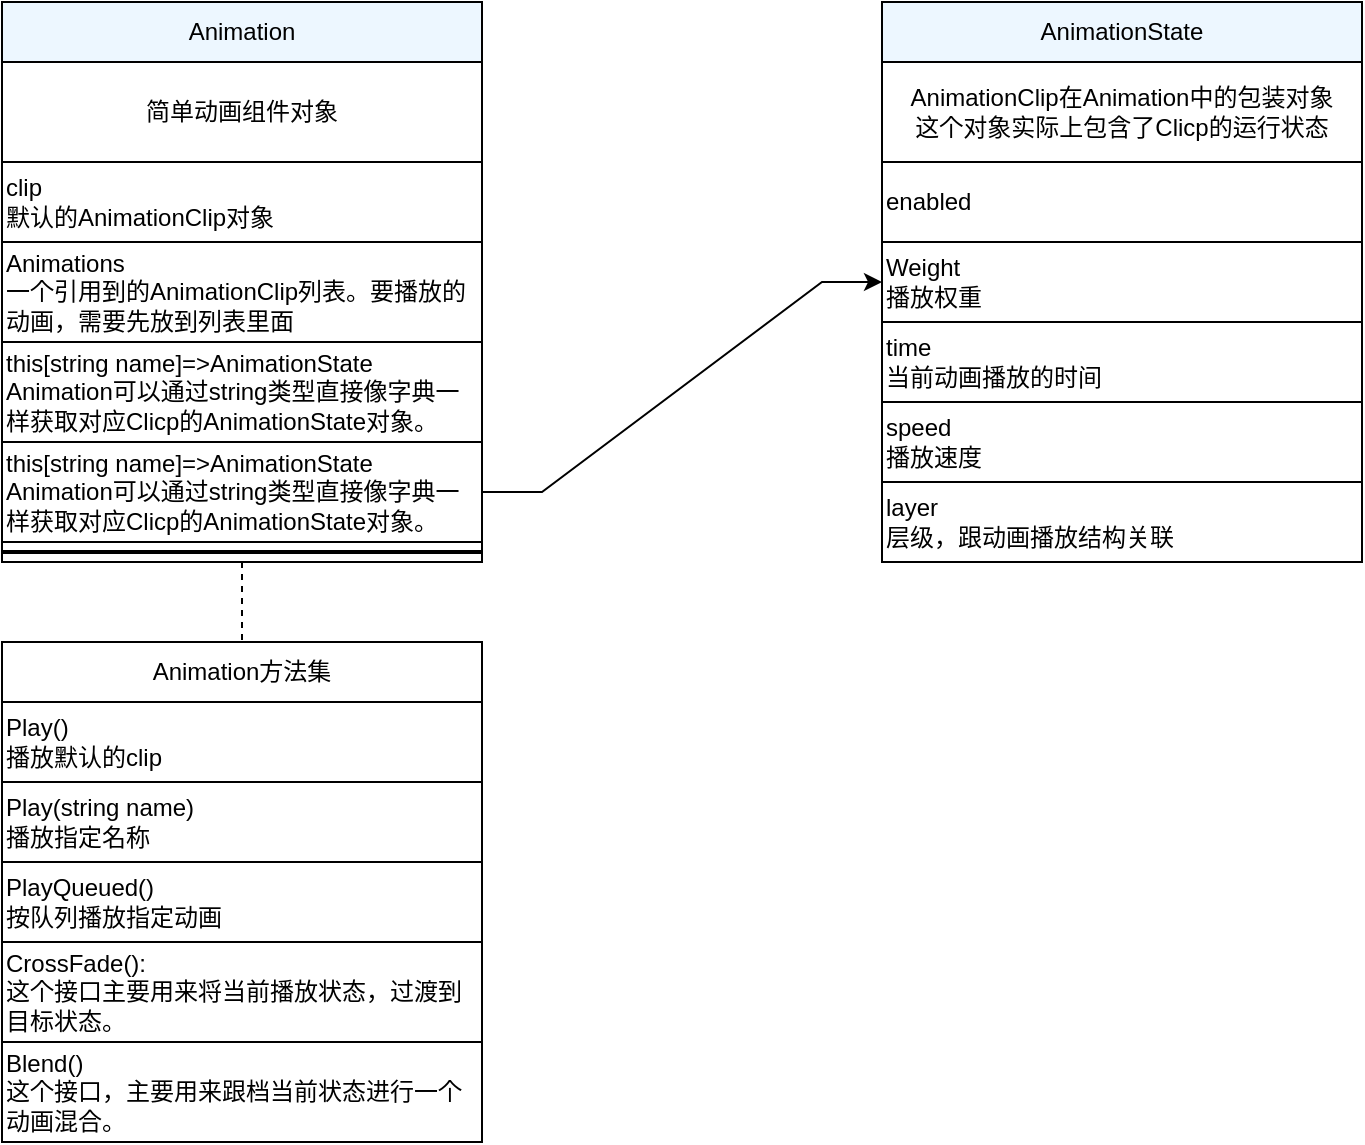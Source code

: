 <mxfile version="27.0.9">
  <diagram name="第 1 页" id="YyKHlHEyLKXsO_Il9H3o">
    <mxGraphModel dx="1090" dy="742" grid="1" gridSize="10" guides="1" tooltips="1" connect="1" arrows="1" fold="1" page="1" pageScale="1" pageWidth="827" pageHeight="1169" math="0" shadow="0">
      <root>
        <mxCell id="0" />
        <mxCell id="1" parent="0" />
        <mxCell id="PG7C9IIjCFbNayXYeBVL-34" style="edgeStyle=orthogonalEdgeStyle;rounded=0;orthogonalLoop=1;jettySize=auto;html=1;dashed=1;endArrow=none;endFill=0;" parent="1" source="PG7C9IIjCFbNayXYeBVL-1" target="PG7C9IIjCFbNayXYeBVL-26" edge="1">
          <mxGeometry relative="1" as="geometry" />
        </mxCell>
        <mxCell id="PG7C9IIjCFbNayXYeBVL-1" value="Animation" style="swimlane;fontStyle=0;childLayout=stackLayout;horizontal=1;startSize=30;horizontalStack=0;resizeParent=1;resizeParentMax=0;resizeLast=0;collapsible=1;marginBottom=0;whiteSpace=wrap;html=1;fillColor=#EDF7FF;" parent="1" vertex="1">
          <mxGeometry x="80" y="240" width="240" height="280" as="geometry" />
        </mxCell>
        <mxCell id="PG7C9IIjCFbNayXYeBVL-5" value="简单动画组件对象" style="rounded=0;whiteSpace=wrap;html=1;" parent="PG7C9IIjCFbNayXYeBVL-1" vertex="1">
          <mxGeometry y="30" width="240" height="50" as="geometry" />
        </mxCell>
        <mxCell id="PG7C9IIjCFbNayXYeBVL-9" value="clip&lt;br&gt;默认的AnimationClip对象" style="rounded=0;whiteSpace=wrap;html=1;align=left;" parent="PG7C9IIjCFbNayXYeBVL-1" vertex="1">
          <mxGeometry y="80" width="240" height="40" as="geometry" />
        </mxCell>
        <mxCell id="PG7C9IIjCFbNayXYeBVL-10" value="Animations&lt;br&gt;一个引用到的AnimationClip列表。要播放的动画，需要先放到列表里面" style="rounded=0;whiteSpace=wrap;html=1;align=left;" parent="PG7C9IIjCFbNayXYeBVL-1" vertex="1">
          <mxGeometry y="120" width="240" height="50" as="geometry" />
        </mxCell>
        <mxCell id="PG7C9IIjCFbNayXYeBVL-11" value="this[string name]=&amp;gt;AnimationState&lt;div&gt;Animation可以通过string类型直接像字典一样获取对应Clicp的AnimationState对象。&lt;/div&gt;" style="rounded=0;whiteSpace=wrap;html=1;align=left;" parent="PG7C9IIjCFbNayXYeBVL-1" vertex="1">
          <mxGeometry y="170" width="240" height="50" as="geometry" />
        </mxCell>
        <mxCell id="PG7C9IIjCFbNayXYeBVL-17" value="this[string name]=&amp;gt;AnimationState&lt;div&gt;Animation可以通过string类型直接像字典一样获取对应Clicp的AnimationState对象。&lt;/div&gt;" style="rounded=0;whiteSpace=wrap;html=1;align=left;" parent="PG7C9IIjCFbNayXYeBVL-1" vertex="1">
          <mxGeometry y="220" width="240" height="50" as="geometry" />
        </mxCell>
        <mxCell id="PG7C9IIjCFbNayXYeBVL-21" value="" style="line;strokeWidth=2;html=1;" parent="PG7C9IIjCFbNayXYeBVL-1" vertex="1">
          <mxGeometry y="270" width="240" height="10" as="geometry" />
        </mxCell>
        <mxCell id="PG7C9IIjCFbNayXYeBVL-12" value="AnimationState" style="swimlane;fontStyle=0;childLayout=stackLayout;horizontal=1;startSize=30;horizontalStack=0;resizeParent=1;resizeParentMax=0;resizeLast=0;collapsible=1;marginBottom=0;whiteSpace=wrap;html=1;fillColor=#EDF7FF;" parent="1" vertex="1">
          <mxGeometry x="520" y="240" width="240" height="280" as="geometry" />
        </mxCell>
        <mxCell id="PG7C9IIjCFbNayXYeBVL-13" value="AnimationClip在Animation中的包装对象&lt;br&gt;这个对象实际上包含了Clicp的运行状态" style="rounded=0;whiteSpace=wrap;html=1;" parent="PG7C9IIjCFbNayXYeBVL-12" vertex="1">
          <mxGeometry y="30" width="240" height="50" as="geometry" />
        </mxCell>
        <mxCell id="PG7C9IIjCFbNayXYeBVL-14" value="enabled" style="rounded=0;whiteSpace=wrap;html=1;align=left;" parent="PG7C9IIjCFbNayXYeBVL-12" vertex="1">
          <mxGeometry y="80" width="240" height="40" as="geometry" />
        </mxCell>
        <mxCell id="PG7C9IIjCFbNayXYeBVL-15" value="Weight&lt;br&gt;播放权重" style="rounded=0;whiteSpace=wrap;html=1;align=left;" parent="PG7C9IIjCFbNayXYeBVL-12" vertex="1">
          <mxGeometry y="120" width="240" height="40" as="geometry" />
        </mxCell>
        <mxCell id="PG7C9IIjCFbNayXYeBVL-16" value="time&lt;br&gt;当前动画播放的时间" style="rounded=0;whiteSpace=wrap;html=1;align=left;" parent="PG7C9IIjCFbNayXYeBVL-12" vertex="1">
          <mxGeometry y="160" width="240" height="40" as="geometry" />
        </mxCell>
        <mxCell id="PG7C9IIjCFbNayXYeBVL-32" value="speed&lt;br&gt;播放速度" style="rounded=0;whiteSpace=wrap;html=1;align=left;" parent="PG7C9IIjCFbNayXYeBVL-12" vertex="1">
          <mxGeometry y="200" width="240" height="40" as="geometry" />
        </mxCell>
        <mxCell id="PG7C9IIjCFbNayXYeBVL-33" value="layer&lt;br&gt;层级，跟动画播放结构关联" style="rounded=0;whiteSpace=wrap;html=1;align=left;" parent="PG7C9IIjCFbNayXYeBVL-12" vertex="1">
          <mxGeometry y="240" width="240" height="40" as="geometry" />
        </mxCell>
        <mxCell id="PG7C9IIjCFbNayXYeBVL-23" style="edgeStyle=entityRelationEdgeStyle;rounded=0;orthogonalLoop=1;jettySize=auto;html=1;" parent="1" source="PG7C9IIjCFbNayXYeBVL-17" target="PG7C9IIjCFbNayXYeBVL-12" edge="1">
          <mxGeometry relative="1" as="geometry" />
        </mxCell>
        <mxCell id="PG7C9IIjCFbNayXYeBVL-26" value="Animation方法集" style="swimlane;fontStyle=0;childLayout=stackLayout;horizontal=1;startSize=30;horizontalStack=0;resizeParent=1;resizeParentMax=0;resizeLast=0;collapsible=1;marginBottom=0;whiteSpace=wrap;html=1;" parent="1" vertex="1">
          <mxGeometry x="80" y="560" width="240" height="250" as="geometry" />
        </mxCell>
        <mxCell id="PG7C9IIjCFbNayXYeBVL-22" value="Play()&lt;br&gt;播放默认的clip" style="rounded=0;whiteSpace=wrap;html=1;align=left;" parent="PG7C9IIjCFbNayXYeBVL-26" vertex="1">
          <mxGeometry y="30" width="240" height="40" as="geometry" />
        </mxCell>
        <mxCell id="PG7C9IIjCFbNayXYeBVL-31" value="Play(string name)&lt;br&gt;播放指定名称" style="rounded=0;whiteSpace=wrap;html=1;align=left;" parent="PG7C9IIjCFbNayXYeBVL-26" vertex="1">
          <mxGeometry y="70" width="240" height="40" as="geometry" />
        </mxCell>
        <mxCell id="PG7C9IIjCFbNayXYeBVL-24" value="PlayQueued()&lt;br&gt;按队列播放指定动画" style="rounded=0;whiteSpace=wrap;html=1;align=left;" parent="PG7C9IIjCFbNayXYeBVL-26" vertex="1">
          <mxGeometry y="110" width="240" height="40" as="geometry" />
        </mxCell>
        <mxCell id="PG7C9IIjCFbNayXYeBVL-25" value="CrossFade():&lt;div&gt;这个接口主要用来将当前播放状态，过渡到目标状态。&lt;/div&gt;" style="rounded=0;whiteSpace=wrap;html=1;align=left;" parent="PG7C9IIjCFbNayXYeBVL-26" vertex="1">
          <mxGeometry y="150" width="240" height="50" as="geometry" />
        </mxCell>
        <mxCell id="PG7C9IIjCFbNayXYeBVL-30" value="Blend()&lt;div&gt;这个接口，主要用来跟档当前状态进行一个动画混合。&lt;/div&gt;" style="rounded=0;whiteSpace=wrap;html=1;align=left;" parent="PG7C9IIjCFbNayXYeBVL-26" vertex="1">
          <mxGeometry y="200" width="240" height="50" as="geometry" />
        </mxCell>
      </root>
    </mxGraphModel>
  </diagram>
</mxfile>

